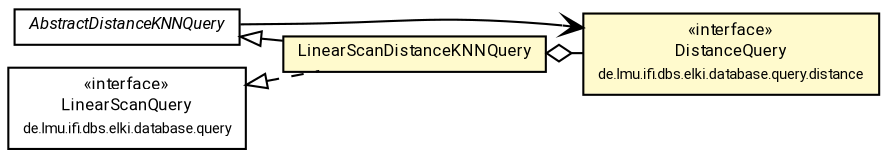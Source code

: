 #!/usr/local/bin/dot
#
# Class diagram 
# Generated by UMLGraph version R5_7_2-60-g0e99a6 (http://www.spinellis.gr/umlgraph/)
#

digraph G {
	graph [fontnames="svg"]
	edge [fontname="Roboto",fontsize=7,labelfontname="Roboto",labelfontsize=7,color="black"];
	node [fontname="Roboto",fontcolor="black",fontsize=8,shape=plaintext,margin=0,width=0,height=0];
	nodesep=0.15;
	ranksep=0.25;
	rankdir=LR;
	// de.lmu.ifi.dbs.elki.database.query.distance.DistanceQuery<O>
	c6369452 [label=<<table title="de.lmu.ifi.dbs.elki.database.query.distance.DistanceQuery" border="0" cellborder="1" cellspacing="0" cellpadding="2" bgcolor="LemonChiffon" href="../distance/DistanceQuery.html" target="_parent">
		<tr><td><table border="0" cellspacing="0" cellpadding="1">
		<tr><td align="center" balign="center"> &#171;interface&#187; </td></tr>
		<tr><td align="center" balign="center"> <font face="Roboto">DistanceQuery</font> </td></tr>
		<tr><td align="center" balign="center"> <font face="Roboto" point-size="7.0">de.lmu.ifi.dbs.elki.database.query.distance</font> </td></tr>
		</table></td></tr>
		</table>>, URL="../distance/DistanceQuery.html"];
	// de.lmu.ifi.dbs.elki.database.query.knn.LinearScanDistanceKNNQuery<O>
	c6370523 [label=<<table title="de.lmu.ifi.dbs.elki.database.query.knn.LinearScanDistanceKNNQuery" border="0" cellborder="1" cellspacing="0" cellpadding="2" bgcolor="lemonChiffon" href="LinearScanDistanceKNNQuery.html" target="_parent">
		<tr><td><table border="0" cellspacing="0" cellpadding="1">
		<tr><td align="center" balign="center"> <font face="Roboto">LinearScanDistanceKNNQuery</font> </td></tr>
		</table></td></tr>
		</table>>, URL="LinearScanDistanceKNNQuery.html"];
	// de.lmu.ifi.dbs.elki.database.query.knn.AbstractDistanceKNNQuery<O>
	c6370525 [label=<<table title="de.lmu.ifi.dbs.elki.database.query.knn.AbstractDistanceKNNQuery" border="0" cellborder="1" cellspacing="0" cellpadding="2" href="AbstractDistanceKNNQuery.html" target="_parent">
		<tr><td><table border="0" cellspacing="0" cellpadding="1">
		<tr><td align="center" balign="center"> <font face="Roboto"><i>AbstractDistanceKNNQuery</i></font> </td></tr>
		</table></td></tr>
		</table>>, URL="AbstractDistanceKNNQuery.html"];
	// de.lmu.ifi.dbs.elki.database.query.LinearScanQuery
	c6370526 [label=<<table title="de.lmu.ifi.dbs.elki.database.query.LinearScanQuery" border="0" cellborder="1" cellspacing="0" cellpadding="2" href="../LinearScanQuery.html" target="_parent">
		<tr><td><table border="0" cellspacing="0" cellpadding="1">
		<tr><td align="center" balign="center"> &#171;interface&#187; </td></tr>
		<tr><td align="center" balign="center"> <font face="Roboto">LinearScanQuery</font> </td></tr>
		<tr><td align="center" balign="center"> <font face="Roboto" point-size="7.0">de.lmu.ifi.dbs.elki.database.query</font> </td></tr>
		</table></td></tr>
		</table>>, URL="../LinearScanQuery.html"];
	// de.lmu.ifi.dbs.elki.database.query.knn.LinearScanDistanceKNNQuery<O> extends de.lmu.ifi.dbs.elki.database.query.knn.AbstractDistanceKNNQuery<O>
	c6370525 -> c6370523 [arrowtail=empty,dir=back,weight=10];
	// de.lmu.ifi.dbs.elki.database.query.knn.LinearScanDistanceKNNQuery<O> implements de.lmu.ifi.dbs.elki.database.query.LinearScanQuery
	c6370526 -> c6370523 [arrowtail=empty,style=dashed,dir=back,weight=9];
	// de.lmu.ifi.dbs.elki.database.query.knn.LinearScanDistanceKNNQuery<O> has de.lmu.ifi.dbs.elki.database.query.distance.DistanceQuery<O>
	c6370523 -> c6369452 [arrowhead=none,arrowtail=ediamond,dir=back,weight=4];
	// de.lmu.ifi.dbs.elki.database.query.knn.AbstractDistanceKNNQuery<O> navassoc de.lmu.ifi.dbs.elki.database.query.distance.DistanceQuery<O>
	c6370525 -> c6369452 [arrowhead=open,weight=1];
}

